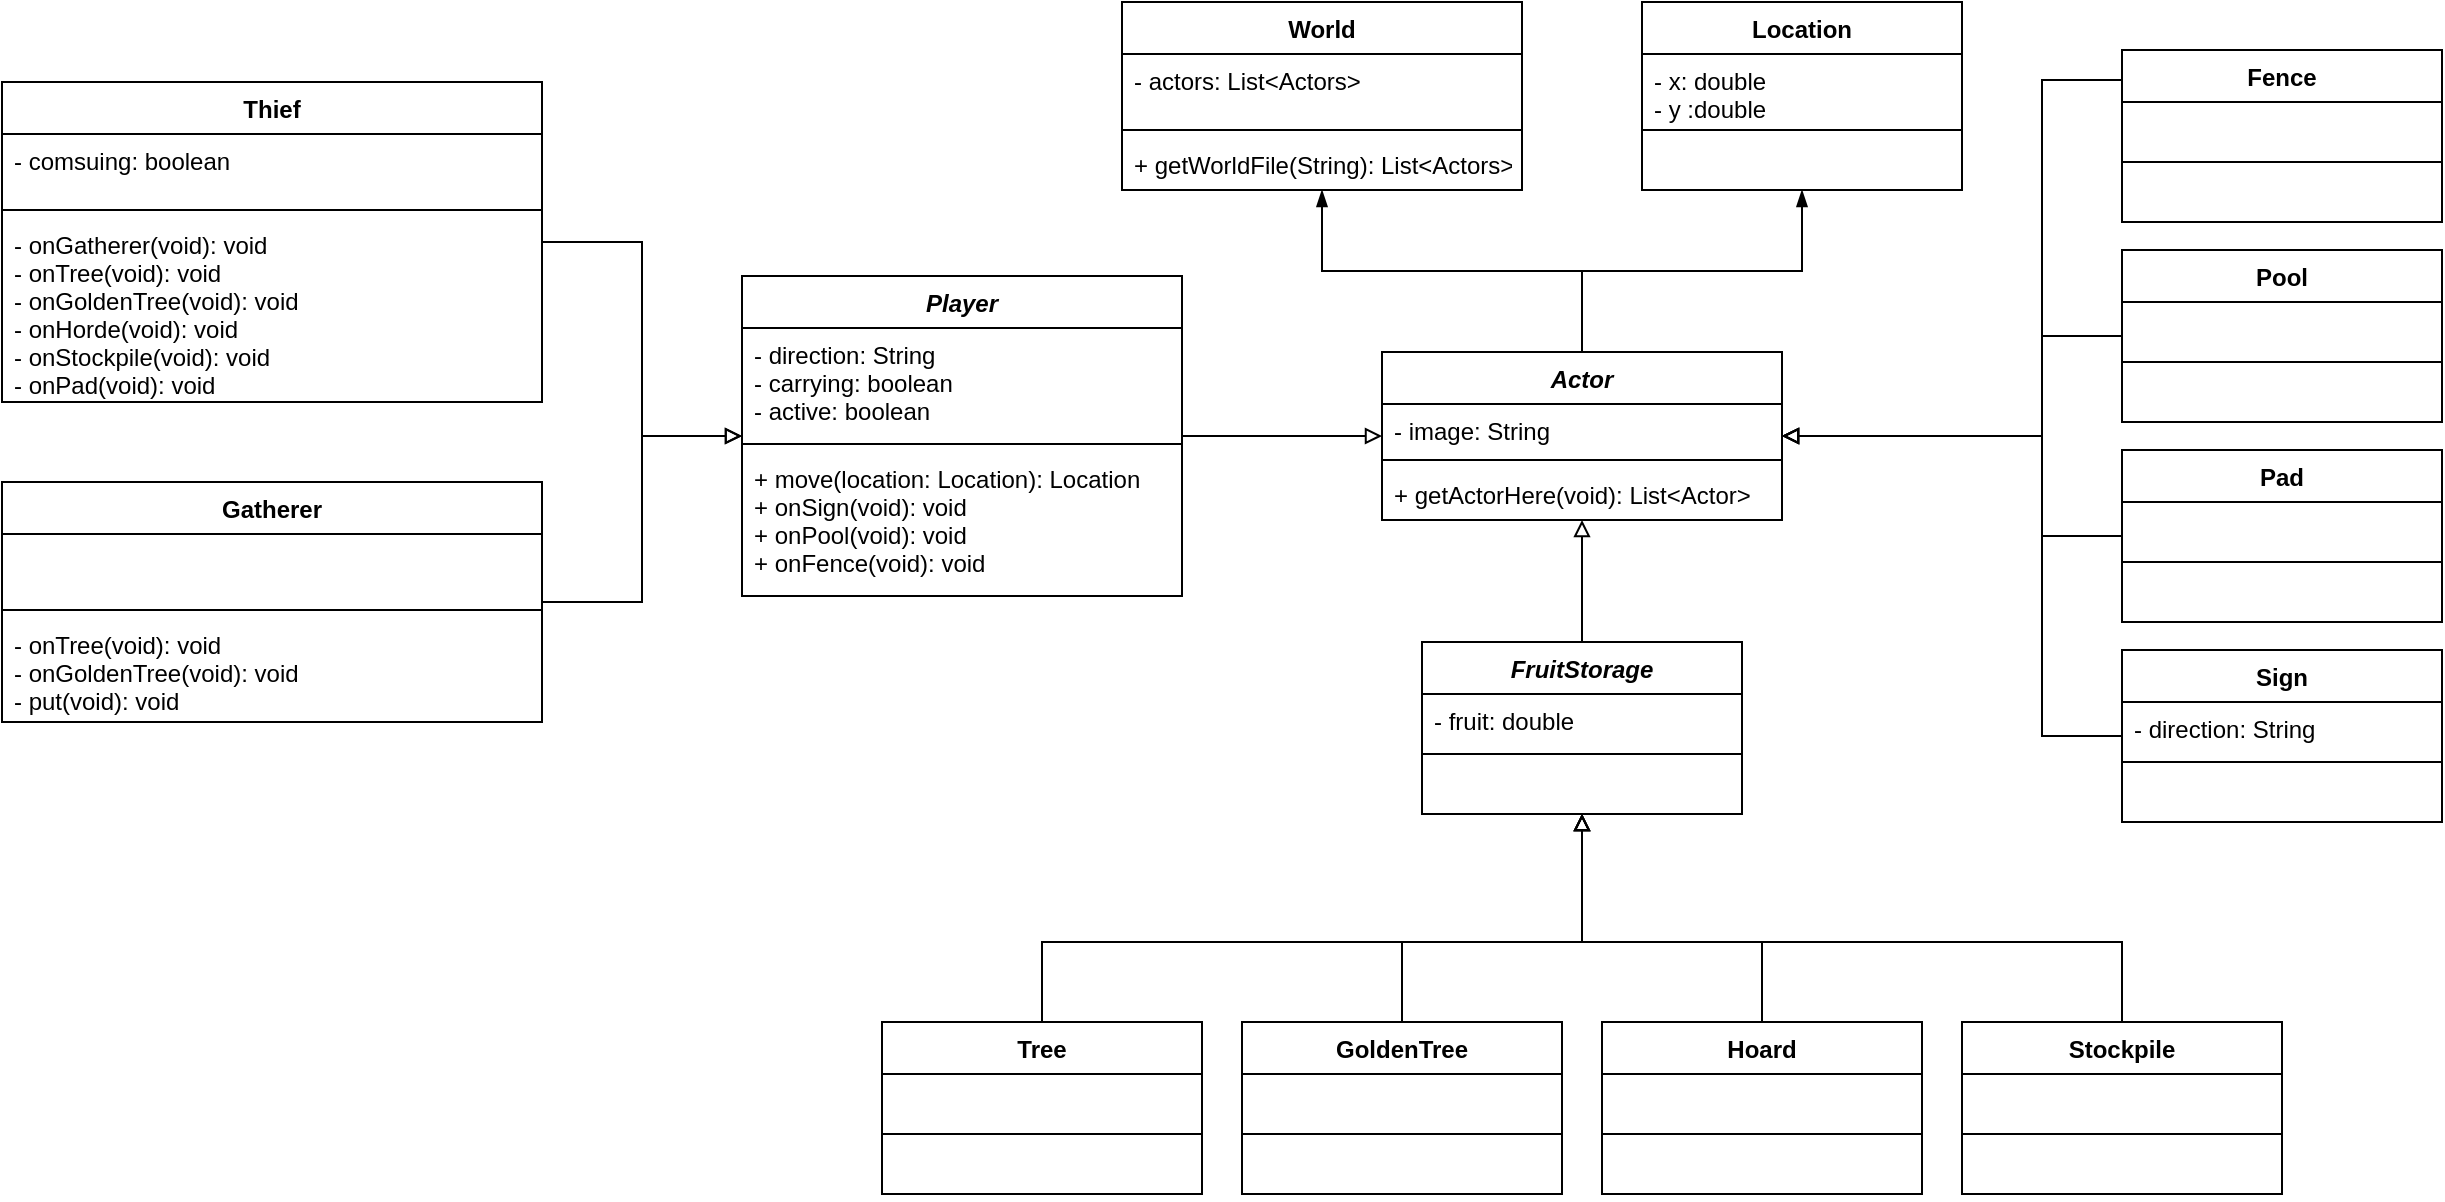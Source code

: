 <mxfile version="13.7.7" type="github">
  <diagram id="8bXLAqBgpqBfF3MkcfT9" name="Page-1">
    <mxGraphModel dx="2012" dy="663" grid="1" gridSize="10" guides="1" tooltips="1" connect="1" arrows="1" fold="1" page="1" pageScale="1" pageWidth="827" pageHeight="1169" math="0" shadow="0">
      <root>
        <mxCell id="0" />
        <mxCell id="1" parent="0" />
        <mxCell id="_KqUHUQxYsWN_y9WbBXg-69" style="edgeStyle=orthogonalEdgeStyle;rounded=0;orthogonalLoop=1;jettySize=auto;html=1;endArrow=blockThin;endFill=1;" edge="1" parent="1" source="AUTX05rUSj2o7FPqUN2a-1" target="_KqUHUQxYsWN_y9WbBXg-49">
          <mxGeometry relative="1" as="geometry" />
        </mxCell>
        <mxCell id="_KqUHUQxYsWN_y9WbBXg-70" style="edgeStyle=orthogonalEdgeStyle;rounded=0;orthogonalLoop=1;jettySize=auto;html=1;endArrow=blockThin;endFill=1;" edge="1" parent="1" source="AUTX05rUSj2o7FPqUN2a-1" target="_KqUHUQxYsWN_y9WbBXg-53">
          <mxGeometry relative="1" as="geometry" />
        </mxCell>
        <mxCell id="_KqUHUQxYsWN_y9WbBXg-61" style="edgeStyle=orthogonalEdgeStyle;rounded=0;orthogonalLoop=1;jettySize=auto;html=1;endArrow=block;endFill=0;" edge="1" parent="1" source="_KqUHUQxYsWN_y9WbBXg-1" target="_KqUHUQxYsWN_y9WbBXg-33">
          <mxGeometry relative="1" as="geometry">
            <Array as="points">
              <mxPoint x="170" y="480" />
              <mxPoint x="440" y="480" />
            </Array>
          </mxGeometry>
        </mxCell>
        <mxCell id="_KqUHUQxYsWN_y9WbBXg-65" style="edgeStyle=orthogonalEdgeStyle;rounded=0;orthogonalLoop=1;jettySize=auto;html=1;endArrow=block;endFill=0;" edge="1" parent="1" source="_KqUHUQxYsWN_y9WbBXg-33" target="AUTX05rUSj2o7FPqUN2a-1">
          <mxGeometry relative="1" as="geometry" />
        </mxCell>
        <mxCell id="_KqUHUQxYsWN_y9WbBXg-33" value="FruitStorage" style="swimlane;fontStyle=3;align=center;verticalAlign=top;childLayout=stackLayout;horizontal=1;startSize=26;horizontalStack=0;resizeParent=1;resizeParentMax=0;resizeLast=0;collapsible=1;marginBottom=0;" vertex="1" parent="1">
          <mxGeometry x="360" y="330" width="160" height="86" as="geometry" />
        </mxCell>
        <mxCell id="_KqUHUQxYsWN_y9WbBXg-34" value="- fruit: double" style="text;strokeColor=none;fillColor=none;align=left;verticalAlign=top;spacingLeft=4;spacingRight=4;overflow=hidden;rotatable=0;points=[[0,0.5],[1,0.5]];portConstraint=eastwest;" vertex="1" parent="_KqUHUQxYsWN_y9WbBXg-33">
          <mxGeometry y="26" width="160" height="26" as="geometry" />
        </mxCell>
        <mxCell id="_KqUHUQxYsWN_y9WbBXg-35" value="" style="line;strokeWidth=1;fillColor=none;align=left;verticalAlign=middle;spacingTop=-1;spacingLeft=3;spacingRight=3;rotatable=0;labelPosition=right;points=[];portConstraint=eastwest;" vertex="1" parent="_KqUHUQxYsWN_y9WbBXg-33">
          <mxGeometry y="52" width="160" height="8" as="geometry" />
        </mxCell>
        <mxCell id="_KqUHUQxYsWN_y9WbBXg-36" value=" " style="text;strokeColor=none;fillColor=none;align=left;verticalAlign=top;spacingLeft=4;spacingRight=4;overflow=hidden;rotatable=0;points=[[0,0.5],[1,0.5]];portConstraint=eastwest;" vertex="1" parent="_KqUHUQxYsWN_y9WbBXg-33">
          <mxGeometry y="60" width="160" height="26" as="geometry" />
        </mxCell>
        <mxCell id="_KqUHUQxYsWN_y9WbBXg-66" style="edgeStyle=orthogonalEdgeStyle;rounded=0;orthogonalLoop=1;jettySize=auto;html=1;endArrow=block;endFill=0;" edge="1" parent="1" source="_KqUHUQxYsWN_y9WbBXg-37" target="AUTX05rUSj2o7FPqUN2a-1">
          <mxGeometry relative="1" as="geometry" />
        </mxCell>
        <mxCell id="_KqUHUQxYsWN_y9WbBXg-67" style="edgeStyle=orthogonalEdgeStyle;rounded=0;orthogonalLoop=1;jettySize=auto;html=1;endArrow=block;endFill=0;" edge="1" parent="1" source="_KqUHUQxYsWN_y9WbBXg-41" target="_KqUHUQxYsWN_y9WbBXg-37">
          <mxGeometry relative="1" as="geometry" />
        </mxCell>
        <mxCell id="_KqUHUQxYsWN_y9WbBXg-41" value="Thief" style="swimlane;fontStyle=1;align=center;verticalAlign=top;childLayout=stackLayout;horizontal=1;startSize=26;horizontalStack=0;resizeParent=1;resizeParentMax=0;resizeLast=0;collapsible=1;marginBottom=0;" vertex="1" parent="1">
          <mxGeometry x="-350" y="50" width="270" height="160" as="geometry" />
        </mxCell>
        <mxCell id="_KqUHUQxYsWN_y9WbBXg-42" value="- comsuing: boolean" style="text;strokeColor=none;fillColor=none;align=left;verticalAlign=top;spacingLeft=4;spacingRight=4;overflow=hidden;rotatable=0;points=[[0,0.5],[1,0.5]];portConstraint=eastwest;" vertex="1" parent="_KqUHUQxYsWN_y9WbBXg-41">
          <mxGeometry y="26" width="270" height="34" as="geometry" />
        </mxCell>
        <mxCell id="_KqUHUQxYsWN_y9WbBXg-43" value="" style="line;strokeWidth=1;fillColor=none;align=left;verticalAlign=middle;spacingTop=-1;spacingLeft=3;spacingRight=3;rotatable=0;labelPosition=right;points=[];portConstraint=eastwest;" vertex="1" parent="_KqUHUQxYsWN_y9WbBXg-41">
          <mxGeometry y="60" width="270" height="8" as="geometry" />
        </mxCell>
        <mxCell id="_KqUHUQxYsWN_y9WbBXg-44" value="- onGatherer(void): void&#xa;- onTree(void): void&#xa;- onGoldenTree(void): void&#xa;- onHorde(void): void&#xa;- onStockpile(void): void&#xa;- onPad(void): void  " style="text;strokeColor=none;fillColor=none;align=left;verticalAlign=top;spacingLeft=4;spacingRight=4;overflow=hidden;rotatable=0;points=[[0,0.5],[1,0.5]];portConstraint=eastwest;" vertex="1" parent="_KqUHUQxYsWN_y9WbBXg-41">
          <mxGeometry y="68" width="270" height="92" as="geometry" />
        </mxCell>
        <mxCell id="_KqUHUQxYsWN_y9WbBXg-68" style="edgeStyle=orthogonalEdgeStyle;rounded=0;orthogonalLoop=1;jettySize=auto;html=1;endArrow=block;endFill=0;" edge="1" parent="1" source="_KqUHUQxYsWN_y9WbBXg-45" target="_KqUHUQxYsWN_y9WbBXg-37">
          <mxGeometry relative="1" as="geometry" />
        </mxCell>
        <mxCell id="_KqUHUQxYsWN_y9WbBXg-45" value="Gatherer" style="swimlane;fontStyle=1;align=center;verticalAlign=top;childLayout=stackLayout;horizontal=1;startSize=26;horizontalStack=0;resizeParent=1;resizeParentMax=0;resizeLast=0;collapsible=1;marginBottom=0;" vertex="1" parent="1">
          <mxGeometry x="-350" y="250" width="270" height="120" as="geometry" />
        </mxCell>
        <mxCell id="_KqUHUQxYsWN_y9WbBXg-46" value=" " style="text;strokeColor=none;fillColor=none;align=left;verticalAlign=top;spacingLeft=4;spacingRight=4;overflow=hidden;rotatable=0;points=[[0,0.5],[1,0.5]];portConstraint=eastwest;" vertex="1" parent="_KqUHUQxYsWN_y9WbBXg-45">
          <mxGeometry y="26" width="270" height="34" as="geometry" />
        </mxCell>
        <mxCell id="_KqUHUQxYsWN_y9WbBXg-47" value="" style="line;strokeWidth=1;fillColor=none;align=left;verticalAlign=middle;spacingTop=-1;spacingLeft=3;spacingRight=3;rotatable=0;labelPosition=right;points=[];portConstraint=eastwest;" vertex="1" parent="_KqUHUQxYsWN_y9WbBXg-45">
          <mxGeometry y="60" width="270" height="8" as="geometry" />
        </mxCell>
        <mxCell id="_KqUHUQxYsWN_y9WbBXg-48" value="- onTree(void): void&#xa;- onGoldenTree(void): void&#xa;- put(void): void" style="text;strokeColor=none;fillColor=none;align=left;verticalAlign=top;spacingLeft=4;spacingRight=4;overflow=hidden;rotatable=0;points=[[0,0.5],[1,0.5]];portConstraint=eastwest;" vertex="1" parent="_KqUHUQxYsWN_y9WbBXg-45">
          <mxGeometry y="68" width="270" height="52" as="geometry" />
        </mxCell>
        <mxCell id="_KqUHUQxYsWN_y9WbBXg-53" value="World" style="swimlane;fontStyle=1;align=center;verticalAlign=top;childLayout=stackLayout;horizontal=1;startSize=26;horizontalStack=0;resizeParent=1;resizeParentMax=0;resizeLast=0;collapsible=1;marginBottom=0;" vertex="1" parent="1">
          <mxGeometry x="210" y="10" width="200" height="94" as="geometry" />
        </mxCell>
        <mxCell id="_KqUHUQxYsWN_y9WbBXg-54" value="- actors: List&lt;Actors&gt;" style="text;strokeColor=none;fillColor=none;align=left;verticalAlign=top;spacingLeft=4;spacingRight=4;overflow=hidden;rotatable=0;points=[[0,0.5],[1,0.5]];portConstraint=eastwest;" vertex="1" parent="_KqUHUQxYsWN_y9WbBXg-53">
          <mxGeometry y="26" width="200" height="34" as="geometry" />
        </mxCell>
        <mxCell id="_KqUHUQxYsWN_y9WbBXg-55" value="" style="line;strokeWidth=1;fillColor=none;align=left;verticalAlign=middle;spacingTop=-1;spacingLeft=3;spacingRight=3;rotatable=0;labelPosition=right;points=[];portConstraint=eastwest;" vertex="1" parent="_KqUHUQxYsWN_y9WbBXg-53">
          <mxGeometry y="60" width="200" height="8" as="geometry" />
        </mxCell>
        <mxCell id="_KqUHUQxYsWN_y9WbBXg-56" value="+ getWorldFile(String): List&lt;Actors&gt;" style="text;strokeColor=none;fillColor=none;align=left;verticalAlign=top;spacingLeft=4;spacingRight=4;overflow=hidden;rotatable=0;points=[[0,0.5],[1,0.5]];portConstraint=eastwest;" vertex="1" parent="_KqUHUQxYsWN_y9WbBXg-53">
          <mxGeometry y="68" width="200" height="26" as="geometry" />
        </mxCell>
        <mxCell id="_KqUHUQxYsWN_y9WbBXg-57" style="edgeStyle=orthogonalEdgeStyle;rounded=0;orthogonalLoop=1;jettySize=auto;html=1;endArrow=block;endFill=0;" edge="1" parent="1" source="_KqUHUQxYsWN_y9WbBXg-18" target="AUTX05rUSj2o7FPqUN2a-1">
          <mxGeometry relative="1" as="geometry">
            <Array as="points">
              <mxPoint x="790" y="49" />
              <mxPoint x="670" y="49" />
              <mxPoint x="670" y="227" />
            </Array>
          </mxGeometry>
        </mxCell>
        <mxCell id="_KqUHUQxYsWN_y9WbBXg-17" value="Fence" style="swimlane;fontStyle=1;align=center;verticalAlign=top;childLayout=stackLayout;horizontal=1;startSize=26;horizontalStack=0;resizeParent=1;resizeParentMax=0;resizeLast=0;collapsible=1;marginBottom=0;" vertex="1" parent="1">
          <mxGeometry x="710" y="34" width="160" height="86" as="geometry" />
        </mxCell>
        <mxCell id="_KqUHUQxYsWN_y9WbBXg-18" value=" " style="text;strokeColor=none;fillColor=none;align=left;verticalAlign=top;spacingLeft=4;spacingRight=4;overflow=hidden;rotatable=0;points=[[0,0.5],[1,0.5]];portConstraint=eastwest;" vertex="1" parent="_KqUHUQxYsWN_y9WbBXg-17">
          <mxGeometry y="26" width="160" height="26" as="geometry" />
        </mxCell>
        <mxCell id="_KqUHUQxYsWN_y9WbBXg-19" value="" style="line;strokeWidth=1;fillColor=none;align=left;verticalAlign=middle;spacingTop=-1;spacingLeft=3;spacingRight=3;rotatable=0;labelPosition=right;points=[];portConstraint=eastwest;" vertex="1" parent="_KqUHUQxYsWN_y9WbBXg-17">
          <mxGeometry y="52" width="160" height="8" as="geometry" />
        </mxCell>
        <mxCell id="_KqUHUQxYsWN_y9WbBXg-20" value=" " style="text;strokeColor=none;fillColor=none;align=left;verticalAlign=top;spacingLeft=4;spacingRight=4;overflow=hidden;rotatable=0;points=[[0,0.5],[1,0.5]];portConstraint=eastwest;" vertex="1" parent="_KqUHUQxYsWN_y9WbBXg-17">
          <mxGeometry y="60" width="160" height="26" as="geometry" />
        </mxCell>
        <mxCell id="_KqUHUQxYsWN_y9WbBXg-58" style="edgeStyle=orthogonalEdgeStyle;rounded=0;orthogonalLoop=1;jettySize=auto;html=1;endArrow=block;endFill=0;" edge="1" parent="1" source="_KqUHUQxYsWN_y9WbBXg-21" target="AUTX05rUSj2o7FPqUN2a-1">
          <mxGeometry relative="1" as="geometry">
            <Array as="points">
              <mxPoint x="670" y="177" />
              <mxPoint x="670" y="227" />
            </Array>
          </mxGeometry>
        </mxCell>
        <mxCell id="_KqUHUQxYsWN_y9WbBXg-21" value="Pool" style="swimlane;fontStyle=1;align=center;verticalAlign=top;childLayout=stackLayout;horizontal=1;startSize=26;horizontalStack=0;resizeParent=1;resizeParentMax=0;resizeLast=0;collapsible=1;marginBottom=0;" vertex="1" parent="1">
          <mxGeometry x="710" y="134" width="160" height="86" as="geometry" />
        </mxCell>
        <mxCell id="_KqUHUQxYsWN_y9WbBXg-22" value=" " style="text;strokeColor=none;fillColor=none;align=left;verticalAlign=top;spacingLeft=4;spacingRight=4;overflow=hidden;rotatable=0;points=[[0,0.5],[1,0.5]];portConstraint=eastwest;" vertex="1" parent="_KqUHUQxYsWN_y9WbBXg-21">
          <mxGeometry y="26" width="160" height="26" as="geometry" />
        </mxCell>
        <mxCell id="_KqUHUQxYsWN_y9WbBXg-23" value="" style="line;strokeWidth=1;fillColor=none;align=left;verticalAlign=middle;spacingTop=-1;spacingLeft=3;spacingRight=3;rotatable=0;labelPosition=right;points=[];portConstraint=eastwest;" vertex="1" parent="_KqUHUQxYsWN_y9WbBXg-21">
          <mxGeometry y="52" width="160" height="8" as="geometry" />
        </mxCell>
        <mxCell id="_KqUHUQxYsWN_y9WbBXg-24" value=" " style="text;strokeColor=none;fillColor=none;align=left;verticalAlign=top;spacingLeft=4;spacingRight=4;overflow=hidden;rotatable=0;points=[[0,0.5],[1,0.5]];portConstraint=eastwest;" vertex="1" parent="_KqUHUQxYsWN_y9WbBXg-21">
          <mxGeometry y="60" width="160" height="26" as="geometry" />
        </mxCell>
        <mxCell id="_KqUHUQxYsWN_y9WbBXg-59" style="edgeStyle=orthogonalEdgeStyle;rounded=0;orthogonalLoop=1;jettySize=auto;html=1;endArrow=block;endFill=0;" edge="1" parent="1" source="_KqUHUQxYsWN_y9WbBXg-25" target="AUTX05rUSj2o7FPqUN2a-1">
          <mxGeometry relative="1" as="geometry">
            <Array as="points">
              <mxPoint x="670" y="277" />
              <mxPoint x="670" y="227" />
            </Array>
          </mxGeometry>
        </mxCell>
        <mxCell id="_KqUHUQxYsWN_y9WbBXg-25" value="Pad" style="swimlane;fontStyle=1;align=center;verticalAlign=top;childLayout=stackLayout;horizontal=1;startSize=26;horizontalStack=0;resizeParent=1;resizeParentMax=0;resizeLast=0;collapsible=1;marginBottom=0;" vertex="1" parent="1">
          <mxGeometry x="710" y="234" width="160" height="86" as="geometry" />
        </mxCell>
        <mxCell id="_KqUHUQxYsWN_y9WbBXg-26" value=" " style="text;strokeColor=none;fillColor=none;align=left;verticalAlign=top;spacingLeft=4;spacingRight=4;overflow=hidden;rotatable=0;points=[[0,0.5],[1,0.5]];portConstraint=eastwest;" vertex="1" parent="_KqUHUQxYsWN_y9WbBXg-25">
          <mxGeometry y="26" width="160" height="26" as="geometry" />
        </mxCell>
        <mxCell id="_KqUHUQxYsWN_y9WbBXg-27" value="" style="line;strokeWidth=1;fillColor=none;align=left;verticalAlign=middle;spacingTop=-1;spacingLeft=3;spacingRight=3;rotatable=0;labelPosition=right;points=[];portConstraint=eastwest;" vertex="1" parent="_KqUHUQxYsWN_y9WbBXg-25">
          <mxGeometry y="52" width="160" height="8" as="geometry" />
        </mxCell>
        <mxCell id="_KqUHUQxYsWN_y9WbBXg-28" value=" " style="text;strokeColor=none;fillColor=none;align=left;verticalAlign=top;spacingLeft=4;spacingRight=4;overflow=hidden;rotatable=0;points=[[0,0.5],[1,0.5]];portConstraint=eastwest;" vertex="1" parent="_KqUHUQxYsWN_y9WbBXg-25">
          <mxGeometry y="60" width="160" height="26" as="geometry" />
        </mxCell>
        <mxCell id="_KqUHUQxYsWN_y9WbBXg-60" style="edgeStyle=orthogonalEdgeStyle;rounded=0;orthogonalLoop=1;jettySize=auto;html=1;endArrow=block;endFill=0;" edge="1" parent="1" source="_KqUHUQxYsWN_y9WbBXg-29" target="AUTX05rUSj2o7FPqUN2a-1">
          <mxGeometry relative="1" as="geometry">
            <Array as="points">
              <mxPoint x="670" y="377" />
              <mxPoint x="670" y="227" />
            </Array>
          </mxGeometry>
        </mxCell>
        <mxCell id="_KqUHUQxYsWN_y9WbBXg-29" value="Sign" style="swimlane;fontStyle=1;align=center;verticalAlign=top;childLayout=stackLayout;horizontal=1;startSize=26;horizontalStack=0;resizeParent=1;resizeParentMax=0;resizeLast=0;collapsible=1;marginBottom=0;" vertex="1" parent="1">
          <mxGeometry x="710" y="334" width="160" height="86" as="geometry" />
        </mxCell>
        <mxCell id="_KqUHUQxYsWN_y9WbBXg-30" value="- direction: String" style="text;strokeColor=none;fillColor=none;align=left;verticalAlign=top;spacingLeft=4;spacingRight=4;overflow=hidden;rotatable=0;points=[[0,0.5],[1,0.5]];portConstraint=eastwest;" vertex="1" parent="_KqUHUQxYsWN_y9WbBXg-29">
          <mxGeometry y="26" width="160" height="26" as="geometry" />
        </mxCell>
        <mxCell id="_KqUHUQxYsWN_y9WbBXg-31" value="" style="line;strokeWidth=1;fillColor=none;align=left;verticalAlign=middle;spacingTop=-1;spacingLeft=3;spacingRight=3;rotatable=0;labelPosition=right;points=[];portConstraint=eastwest;" vertex="1" parent="_KqUHUQxYsWN_y9WbBXg-29">
          <mxGeometry y="52" width="160" height="8" as="geometry" />
        </mxCell>
        <mxCell id="_KqUHUQxYsWN_y9WbBXg-32" value=" " style="text;strokeColor=none;fillColor=none;align=left;verticalAlign=top;spacingLeft=4;spacingRight=4;overflow=hidden;rotatable=0;points=[[0,0.5],[1,0.5]];portConstraint=eastwest;" vertex="1" parent="_KqUHUQxYsWN_y9WbBXg-29">
          <mxGeometry y="60" width="160" height="26" as="geometry" />
        </mxCell>
        <mxCell id="_KqUHUQxYsWN_y9WbBXg-63" style="edgeStyle=orthogonalEdgeStyle;rounded=0;orthogonalLoop=1;jettySize=auto;html=1;endArrow=block;endFill=0;" edge="1" parent="1" source="_KqUHUQxYsWN_y9WbBXg-9" target="_KqUHUQxYsWN_y9WbBXg-33">
          <mxGeometry relative="1" as="geometry">
            <Array as="points">
              <mxPoint x="530" y="480" />
              <mxPoint x="440" y="480" />
            </Array>
          </mxGeometry>
        </mxCell>
        <mxCell id="_KqUHUQxYsWN_y9WbBXg-9" value="Hoard" style="swimlane;fontStyle=1;align=center;verticalAlign=top;childLayout=stackLayout;horizontal=1;startSize=26;horizontalStack=0;resizeParent=1;resizeParentMax=0;resizeLast=0;collapsible=1;marginBottom=0;" vertex="1" parent="1">
          <mxGeometry x="450" y="520" width="160" height="86" as="geometry" />
        </mxCell>
        <mxCell id="_KqUHUQxYsWN_y9WbBXg-10" value=" " style="text;strokeColor=none;fillColor=none;align=left;verticalAlign=top;spacingLeft=4;spacingRight=4;overflow=hidden;rotatable=0;points=[[0,0.5],[1,0.5]];portConstraint=eastwest;" vertex="1" parent="_KqUHUQxYsWN_y9WbBXg-9">
          <mxGeometry y="26" width="160" height="26" as="geometry" />
        </mxCell>
        <mxCell id="_KqUHUQxYsWN_y9WbBXg-11" value="" style="line;strokeWidth=1;fillColor=none;align=left;verticalAlign=middle;spacingTop=-1;spacingLeft=3;spacingRight=3;rotatable=0;labelPosition=right;points=[];portConstraint=eastwest;" vertex="1" parent="_KqUHUQxYsWN_y9WbBXg-9">
          <mxGeometry y="52" width="160" height="8" as="geometry" />
        </mxCell>
        <mxCell id="_KqUHUQxYsWN_y9WbBXg-12" value=" " style="text;strokeColor=none;fillColor=none;align=left;verticalAlign=top;spacingLeft=4;spacingRight=4;overflow=hidden;rotatable=0;points=[[0,0.5],[1,0.5]];portConstraint=eastwest;" vertex="1" parent="_KqUHUQxYsWN_y9WbBXg-9">
          <mxGeometry y="60" width="160" height="26" as="geometry" />
        </mxCell>
        <mxCell id="_KqUHUQxYsWN_y9WbBXg-62" style="edgeStyle=orthogonalEdgeStyle;rounded=0;orthogonalLoop=1;jettySize=auto;html=1;endArrow=block;endFill=0;" edge="1" parent="1" source="_KqUHUQxYsWN_y9WbBXg-5" target="_KqUHUQxYsWN_y9WbBXg-33">
          <mxGeometry relative="1" as="geometry">
            <Array as="points">
              <mxPoint x="350" y="480" />
              <mxPoint x="440" y="480" />
            </Array>
          </mxGeometry>
        </mxCell>
        <mxCell id="_KqUHUQxYsWN_y9WbBXg-5" value="GoldenTree" style="swimlane;fontStyle=1;align=center;verticalAlign=top;childLayout=stackLayout;horizontal=1;startSize=26;horizontalStack=0;resizeParent=1;resizeParentMax=0;resizeLast=0;collapsible=1;marginBottom=0;" vertex="1" parent="1">
          <mxGeometry x="270" y="520" width="160" height="86" as="geometry" />
        </mxCell>
        <mxCell id="_KqUHUQxYsWN_y9WbBXg-6" value=" " style="text;strokeColor=none;fillColor=none;align=left;verticalAlign=top;spacingLeft=4;spacingRight=4;overflow=hidden;rotatable=0;points=[[0,0.5],[1,0.5]];portConstraint=eastwest;" vertex="1" parent="_KqUHUQxYsWN_y9WbBXg-5">
          <mxGeometry y="26" width="160" height="26" as="geometry" />
        </mxCell>
        <mxCell id="_KqUHUQxYsWN_y9WbBXg-7" value="" style="line;strokeWidth=1;fillColor=none;align=left;verticalAlign=middle;spacingTop=-1;spacingLeft=3;spacingRight=3;rotatable=0;labelPosition=right;points=[];portConstraint=eastwest;" vertex="1" parent="_KqUHUQxYsWN_y9WbBXg-5">
          <mxGeometry y="52" width="160" height="8" as="geometry" />
        </mxCell>
        <mxCell id="_KqUHUQxYsWN_y9WbBXg-8" value=" " style="text;strokeColor=none;fillColor=none;align=left;verticalAlign=top;spacingLeft=4;spacingRight=4;overflow=hidden;rotatable=0;points=[[0,0.5],[1,0.5]];portConstraint=eastwest;" vertex="1" parent="_KqUHUQxYsWN_y9WbBXg-5">
          <mxGeometry y="60" width="160" height="26" as="geometry" />
        </mxCell>
        <mxCell id="_KqUHUQxYsWN_y9WbBXg-1" value="Tree" style="swimlane;fontStyle=1;align=center;verticalAlign=top;childLayout=stackLayout;horizontal=1;startSize=26;horizontalStack=0;resizeParent=1;resizeParentMax=0;resizeLast=0;collapsible=1;marginBottom=0;" vertex="1" parent="1">
          <mxGeometry x="90" y="520" width="160" height="86" as="geometry" />
        </mxCell>
        <mxCell id="_KqUHUQxYsWN_y9WbBXg-2" value=" " style="text;strokeColor=none;fillColor=none;align=left;verticalAlign=top;spacingLeft=4;spacingRight=4;overflow=hidden;rotatable=0;points=[[0,0.5],[1,0.5]];portConstraint=eastwest;" vertex="1" parent="_KqUHUQxYsWN_y9WbBXg-1">
          <mxGeometry y="26" width="160" height="26" as="geometry" />
        </mxCell>
        <mxCell id="_KqUHUQxYsWN_y9WbBXg-3" value="" style="line;strokeWidth=1;fillColor=none;align=left;verticalAlign=middle;spacingTop=-1;spacingLeft=3;spacingRight=3;rotatable=0;labelPosition=right;points=[];portConstraint=eastwest;" vertex="1" parent="_KqUHUQxYsWN_y9WbBXg-1">
          <mxGeometry y="52" width="160" height="8" as="geometry" />
        </mxCell>
        <mxCell id="_KqUHUQxYsWN_y9WbBXg-4" value=" " style="text;strokeColor=none;fillColor=none;align=left;verticalAlign=top;spacingLeft=4;spacingRight=4;overflow=hidden;rotatable=0;points=[[0,0.5],[1,0.5]];portConstraint=eastwest;" vertex="1" parent="_KqUHUQxYsWN_y9WbBXg-1">
          <mxGeometry y="60" width="160" height="26" as="geometry" />
        </mxCell>
        <mxCell id="_KqUHUQxYsWN_y9WbBXg-64" style="edgeStyle=orthogonalEdgeStyle;rounded=0;orthogonalLoop=1;jettySize=auto;html=1;endArrow=block;endFill=0;" edge="1" parent="1" source="_KqUHUQxYsWN_y9WbBXg-13" target="_KqUHUQxYsWN_y9WbBXg-33">
          <mxGeometry relative="1" as="geometry">
            <Array as="points">
              <mxPoint x="710" y="480" />
              <mxPoint x="440" y="480" />
            </Array>
          </mxGeometry>
        </mxCell>
        <mxCell id="_KqUHUQxYsWN_y9WbBXg-13" value="Stockpile" style="swimlane;fontStyle=1;align=center;verticalAlign=top;childLayout=stackLayout;horizontal=1;startSize=26;horizontalStack=0;resizeParent=1;resizeParentMax=0;resizeLast=0;collapsible=1;marginBottom=0;" vertex="1" parent="1">
          <mxGeometry x="630" y="520" width="160" height="86" as="geometry" />
        </mxCell>
        <mxCell id="_KqUHUQxYsWN_y9WbBXg-14" value=" " style="text;strokeColor=none;fillColor=none;align=left;verticalAlign=top;spacingLeft=4;spacingRight=4;overflow=hidden;rotatable=0;points=[[0,0.5],[1,0.5]];portConstraint=eastwest;" vertex="1" parent="_KqUHUQxYsWN_y9WbBXg-13">
          <mxGeometry y="26" width="160" height="26" as="geometry" />
        </mxCell>
        <mxCell id="_KqUHUQxYsWN_y9WbBXg-15" value="" style="line;strokeWidth=1;fillColor=none;align=left;verticalAlign=middle;spacingTop=-1;spacingLeft=3;spacingRight=3;rotatable=0;labelPosition=right;points=[];portConstraint=eastwest;" vertex="1" parent="_KqUHUQxYsWN_y9WbBXg-13">
          <mxGeometry y="52" width="160" height="8" as="geometry" />
        </mxCell>
        <mxCell id="_KqUHUQxYsWN_y9WbBXg-16" value=" " style="text;strokeColor=none;fillColor=none;align=left;verticalAlign=top;spacingLeft=4;spacingRight=4;overflow=hidden;rotatable=0;points=[[0,0.5],[1,0.5]];portConstraint=eastwest;" vertex="1" parent="_KqUHUQxYsWN_y9WbBXg-13">
          <mxGeometry y="60" width="160" height="26" as="geometry" />
        </mxCell>
        <mxCell id="_KqUHUQxYsWN_y9WbBXg-37" value="Player" style="swimlane;fontStyle=3;align=center;verticalAlign=top;childLayout=stackLayout;horizontal=1;startSize=26;horizontalStack=0;resizeParent=1;resizeParentMax=0;resizeLast=0;collapsible=1;marginBottom=0;" vertex="1" parent="1">
          <mxGeometry x="20" y="147" width="220" height="160" as="geometry" />
        </mxCell>
        <mxCell id="_KqUHUQxYsWN_y9WbBXg-38" value="- direction: String&#xa;- carrying: boolean&#xa;- active: boolean" style="text;strokeColor=none;fillColor=none;align=left;verticalAlign=top;spacingLeft=4;spacingRight=4;overflow=hidden;rotatable=0;points=[[0,0.5],[1,0.5]];portConstraint=eastwest;" vertex="1" parent="_KqUHUQxYsWN_y9WbBXg-37">
          <mxGeometry y="26" width="220" height="54" as="geometry" />
        </mxCell>
        <mxCell id="_KqUHUQxYsWN_y9WbBXg-39" value="" style="line;strokeWidth=1;fillColor=none;align=left;verticalAlign=middle;spacingTop=-1;spacingLeft=3;spacingRight=3;rotatable=0;labelPosition=right;points=[];portConstraint=eastwest;" vertex="1" parent="_KqUHUQxYsWN_y9WbBXg-37">
          <mxGeometry y="80" width="220" height="8" as="geometry" />
        </mxCell>
        <mxCell id="_KqUHUQxYsWN_y9WbBXg-40" value="+ move(location: Location): Location&#xa;+ onSign(void): void&#xa;+ onPool(void): void&#xa;+ onFence(void): void" style="text;strokeColor=none;fillColor=none;align=left;verticalAlign=top;spacingLeft=4;spacingRight=4;overflow=hidden;rotatable=0;points=[[0,0.5],[1,0.5]];portConstraint=eastwest;" vertex="1" parent="_KqUHUQxYsWN_y9WbBXg-37">
          <mxGeometry y="88" width="220" height="72" as="geometry" />
        </mxCell>
        <mxCell id="AUTX05rUSj2o7FPqUN2a-1" value="Actor" style="swimlane;fontStyle=3;align=center;verticalAlign=top;childLayout=stackLayout;horizontal=1;startSize=26;horizontalStack=0;resizeParent=1;resizeParentMax=0;resizeLast=0;collapsible=1;marginBottom=0;" parent="1" vertex="1">
          <mxGeometry x="340" y="185" width="200" height="84" as="geometry" />
        </mxCell>
        <mxCell id="AUTX05rUSj2o7FPqUN2a-2" value="- image: String" style="text;strokeColor=none;fillColor=none;align=left;verticalAlign=top;spacingLeft=4;spacingRight=4;overflow=hidden;rotatable=0;points=[[0,0.5],[1,0.5]];portConstraint=eastwest;" parent="AUTX05rUSj2o7FPqUN2a-1" vertex="1">
          <mxGeometry y="26" width="200" height="24" as="geometry" />
        </mxCell>
        <mxCell id="AUTX05rUSj2o7FPqUN2a-3" value="" style="line;strokeWidth=1;fillColor=none;align=left;verticalAlign=middle;spacingTop=-1;spacingLeft=3;spacingRight=3;rotatable=0;labelPosition=right;points=[];portConstraint=eastwest;" parent="AUTX05rUSj2o7FPqUN2a-1" vertex="1">
          <mxGeometry y="50" width="200" height="8" as="geometry" />
        </mxCell>
        <mxCell id="AUTX05rUSj2o7FPqUN2a-4" value="+ getActorHere(void): List&lt;Actor&gt; " style="text;strokeColor=none;fillColor=none;align=left;verticalAlign=top;spacingLeft=4;spacingRight=4;overflow=hidden;rotatable=0;points=[[0,0.5],[1,0.5]];portConstraint=eastwest;" parent="AUTX05rUSj2o7FPqUN2a-1" vertex="1">
          <mxGeometry y="58" width="200" height="26" as="geometry" />
        </mxCell>
        <mxCell id="_KqUHUQxYsWN_y9WbBXg-49" value="Location" style="swimlane;fontStyle=1;align=center;verticalAlign=top;childLayout=stackLayout;horizontal=1;startSize=26;horizontalStack=0;resizeParent=1;resizeParentMax=0;resizeLast=0;collapsible=1;marginBottom=0;" vertex="1" parent="1">
          <mxGeometry x="470" y="10" width="160" height="94" as="geometry" />
        </mxCell>
        <mxCell id="_KqUHUQxYsWN_y9WbBXg-50" value="- x: double&#xa;- y :double" style="text;strokeColor=none;fillColor=none;align=left;verticalAlign=top;spacingLeft=4;spacingRight=4;overflow=hidden;rotatable=0;points=[[0,0.5],[1,0.5]];portConstraint=eastwest;" vertex="1" parent="_KqUHUQxYsWN_y9WbBXg-49">
          <mxGeometry y="26" width="160" height="34" as="geometry" />
        </mxCell>
        <mxCell id="_KqUHUQxYsWN_y9WbBXg-51" value="" style="line;strokeWidth=1;fillColor=none;align=left;verticalAlign=middle;spacingTop=-1;spacingLeft=3;spacingRight=3;rotatable=0;labelPosition=right;points=[];portConstraint=eastwest;" vertex="1" parent="_KqUHUQxYsWN_y9WbBXg-49">
          <mxGeometry y="60" width="160" height="8" as="geometry" />
        </mxCell>
        <mxCell id="_KqUHUQxYsWN_y9WbBXg-52" value=" " style="text;strokeColor=none;fillColor=none;align=left;verticalAlign=top;spacingLeft=4;spacingRight=4;overflow=hidden;rotatable=0;points=[[0,0.5],[1,0.5]];portConstraint=eastwest;" vertex="1" parent="_KqUHUQxYsWN_y9WbBXg-49">
          <mxGeometry y="68" width="160" height="26" as="geometry" />
        </mxCell>
      </root>
    </mxGraphModel>
  </diagram>
</mxfile>
